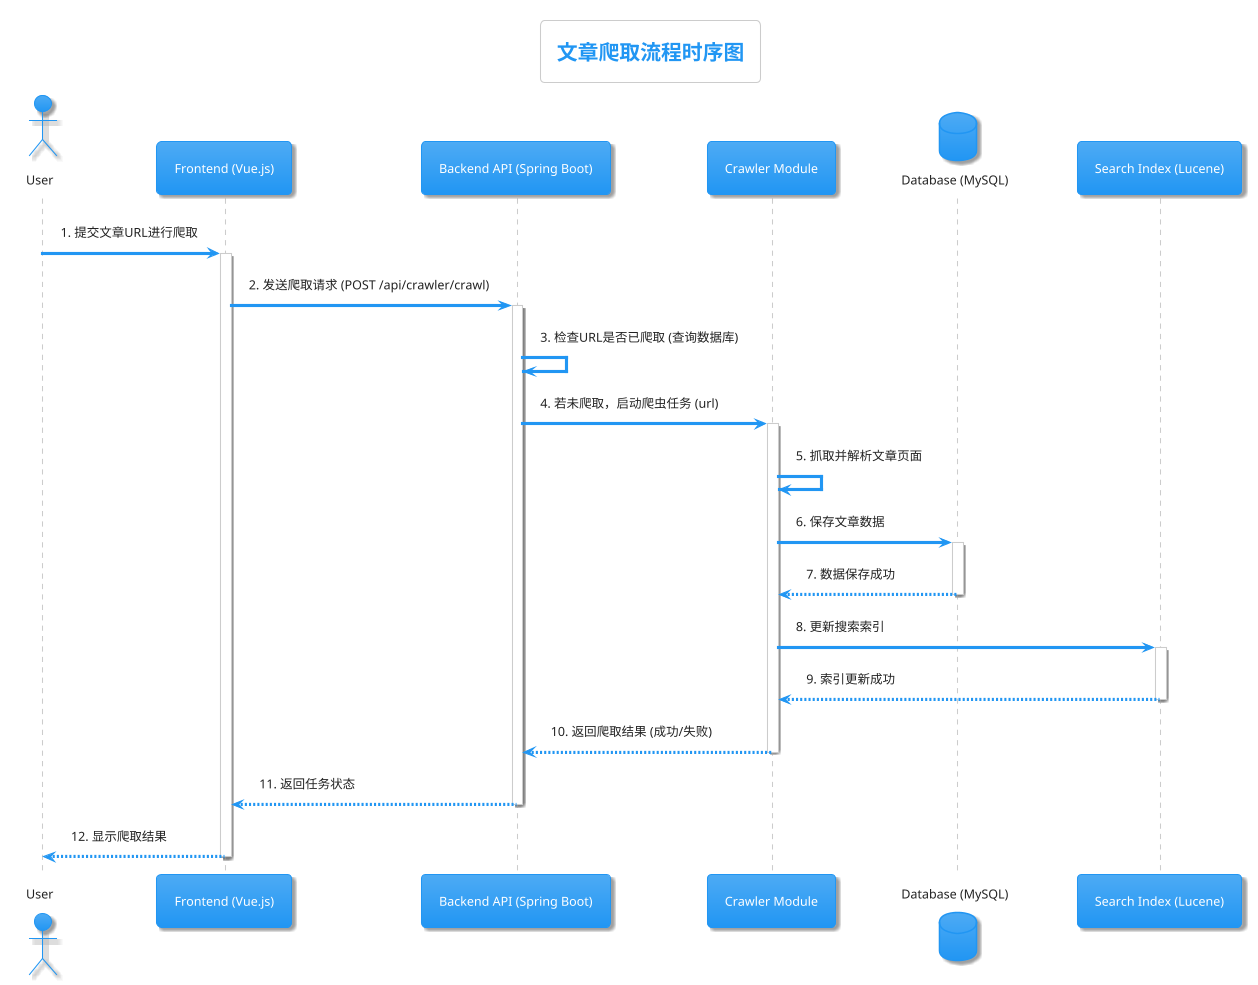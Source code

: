 @startuml
!theme materia
title 文章爬取流程时序图

actor User as 用户
participant "Frontend (Vue.js)" as FE
participant "Backend API (Spring Boot)" as BE
participant "Crawler Module" as Crawler
database "Database (MySQL)" as DB
participant "Search Index (Lucene)" as Index

用户 -> FE : 1. 提交文章URL进行爬取
activate FE

FE -> BE : 2. 发送爬取请求 (POST /api/crawler/crawl)
activate BE

BE -> BE : 3. 检查URL是否已爬取 (查询数据库)
BE -> Crawler : 4. 若未爬取，启动爬虫任务 (url)
activate Crawler

Crawler -> Crawler : 5. 抓取并解析文章页面
Crawler -> DB : 6. 保存文章数据
activate DB
DB --> Crawler : 7. 数据保存成功
deactivate DB

Crawler -> Index : 8. 更新搜索索引
activate Index
Index --> Crawler : 9. 索引更新成功
deactivate Index

Crawler --> BE : 10. 返回爬取结果 (成功/失败)
deactivate Crawler

BE --> FE : 11. 返回任务状态
deactivate BE

FE --> 用户 : 12. 显示爬取结果
deactivate FE

@enduml